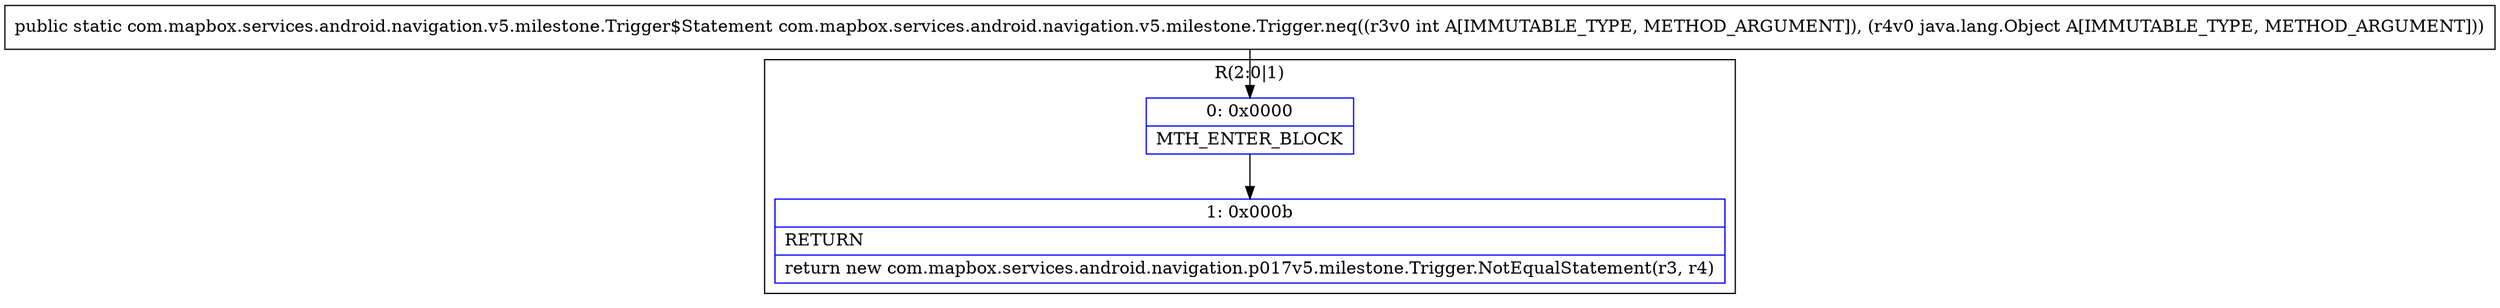 digraph "CFG forcom.mapbox.services.android.navigation.v5.milestone.Trigger.neq(ILjava\/lang\/Object;)Lcom\/mapbox\/services\/android\/navigation\/v5\/milestone\/Trigger$Statement;" {
subgraph cluster_Region_1428089919 {
label = "R(2:0|1)";
node [shape=record,color=blue];
Node_0 [shape=record,label="{0\:\ 0x0000|MTH_ENTER_BLOCK\l}"];
Node_1 [shape=record,label="{1\:\ 0x000b|RETURN\l|return new com.mapbox.services.android.navigation.p017v5.milestone.Trigger.NotEqualStatement(r3, r4)\l}"];
}
MethodNode[shape=record,label="{public static com.mapbox.services.android.navigation.v5.milestone.Trigger$Statement com.mapbox.services.android.navigation.v5.milestone.Trigger.neq((r3v0 int A[IMMUTABLE_TYPE, METHOD_ARGUMENT]), (r4v0 java.lang.Object A[IMMUTABLE_TYPE, METHOD_ARGUMENT])) }"];
MethodNode -> Node_0;
Node_0 -> Node_1;
}

